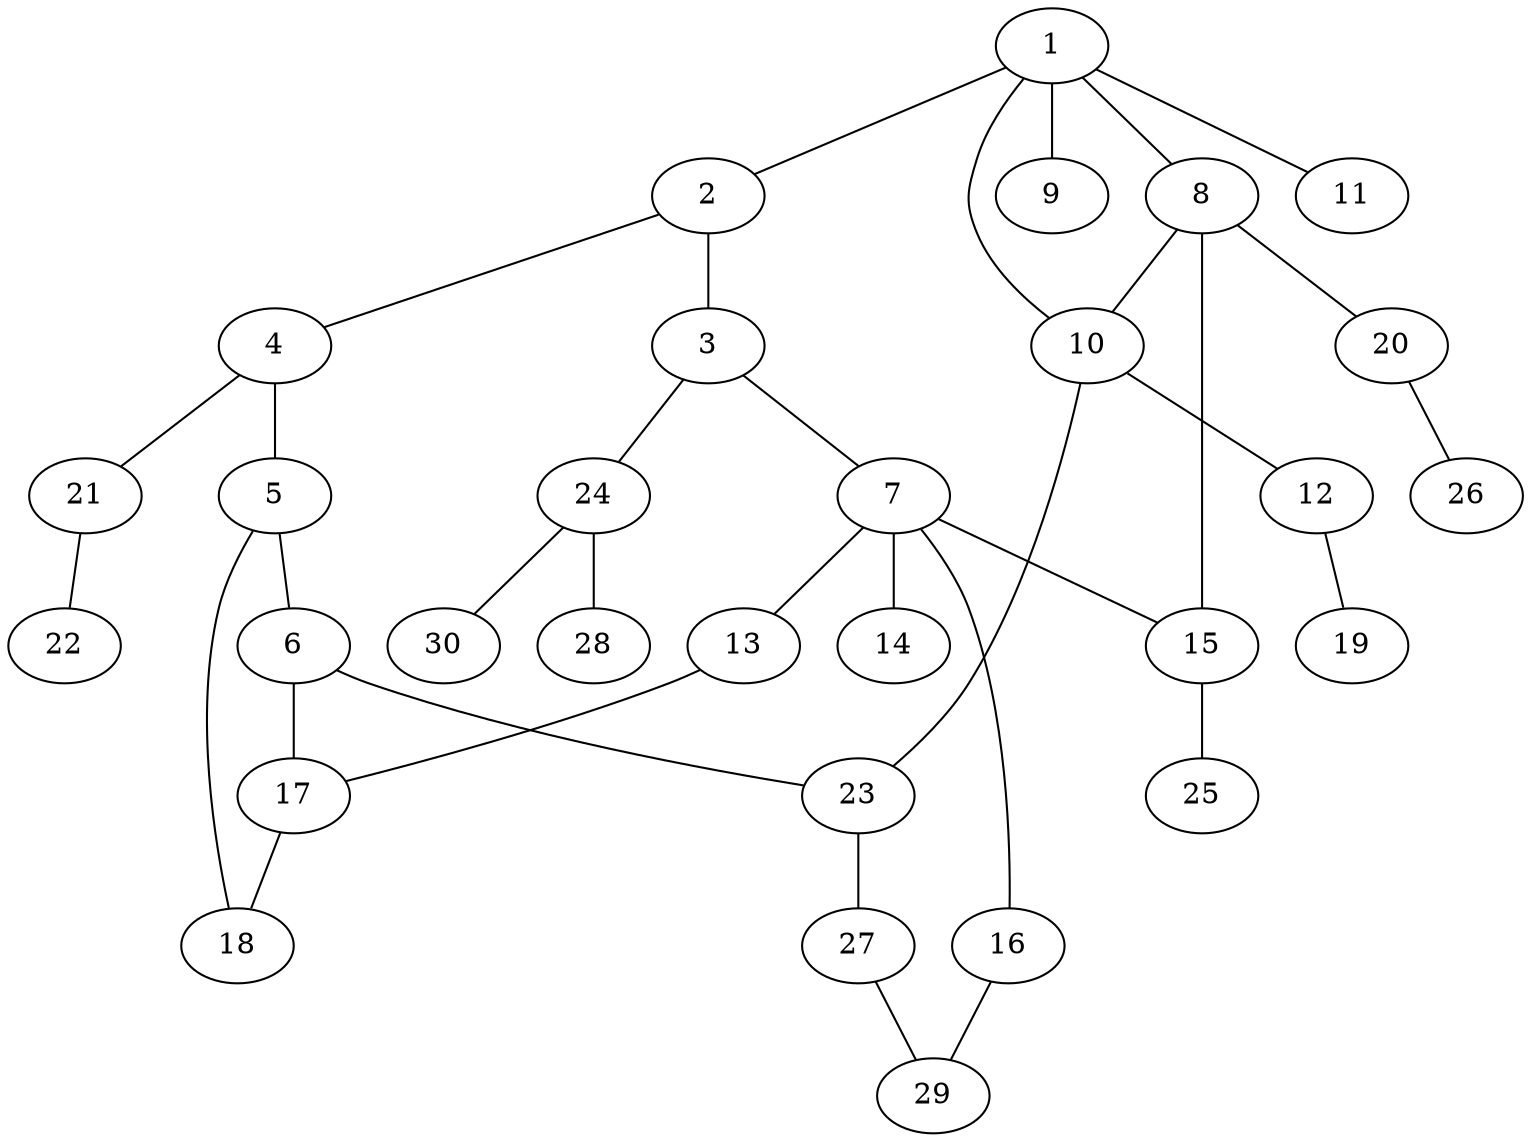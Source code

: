 graph graphname {1--2
1--8
1--9
1--10
1--11
2--3
2--4
3--7
3--24
4--5
4--21
5--6
5--18
6--17
6--23
7--13
7--14
7--15
7--16
8--10
8--15
8--20
10--12
10--23
12--19
13--17
15--25
16--29
17--18
20--26
21--22
23--27
24--28
24--30
27--29
}